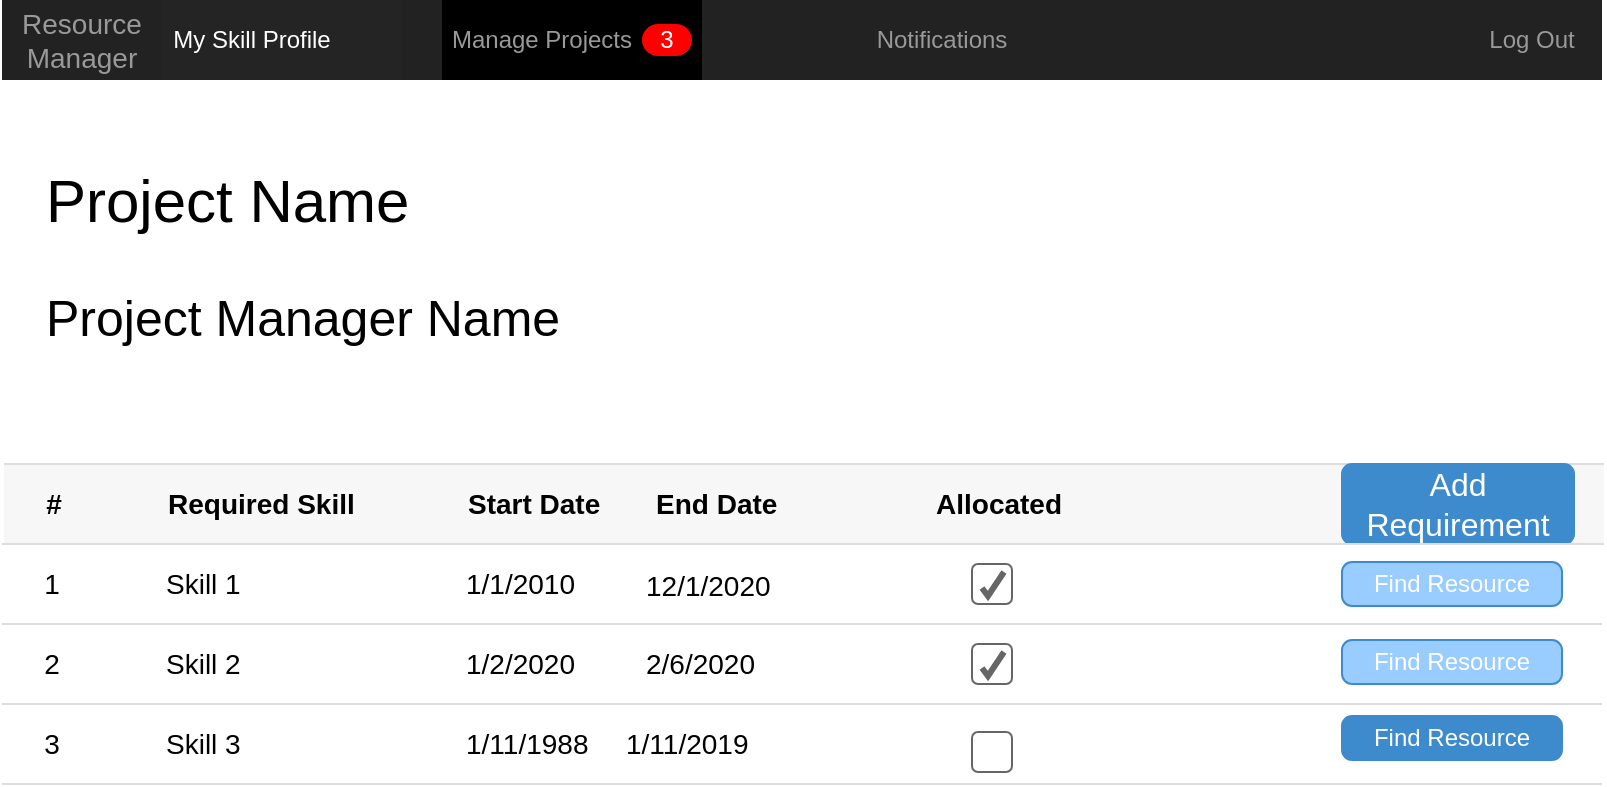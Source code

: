 <mxfile version="10.6.7" type="device"><diagram id="amXanv4LS15i2-RRXyNn" name="Page-1"><mxGraphModel dx="1170" dy="747" grid="1" gridSize="10" guides="1" tooltips="1" connect="1" arrows="1" fold="1" page="1" pageScale="1" pageWidth="850" pageHeight="1100" math="0" shadow="0"><root><mxCell id="0"/><mxCell id="1" parent="0"/><mxCell id="qFMc83wuXNLuEUmBTWD8-1" value="" style="html=1;shadow=0;dashed=0;shape=mxgraph.bootstrap.rect;fillColor=#222222;strokeColor=none;whiteSpace=wrap;" vertex="1" parent="1"><mxGeometry x="40" y="40" width="800" height="40" as="geometry"/></mxCell><mxCell id="qFMc83wuXNLuEUmBTWD8-2" value="Resource Manager" style="html=1;shadow=0;dashed=0;fillColor=none;strokeColor=none;shape=mxgraph.bootstrap.rect;fontColor=#999999;fontSize=14;whiteSpace=wrap;" vertex="1" parent="qFMc83wuXNLuEUmBTWD8-1"><mxGeometry width="80" height="40" as="geometry"/></mxCell><mxCell id="qFMc83wuXNLuEUmBTWD8-3" value="My Skill Profile" style="html=1;shadow=0;dashed=0;shape=mxgraph.bootstrap.rect;fillColor=#242424;strokeColor=none;fontColor=#ffffff;spacingRight=30;whiteSpace=wrap;" vertex="1" parent="qFMc83wuXNLuEUmBTWD8-1"><mxGeometry x="80" width="120" height="40" as="geometry"/></mxCell><mxCell id="qFMc83wuXNLuEUmBTWD8-5" value="Manage Projects" style="html=1;shadow=0;dashed=0;fillColor=#000000;strokeColor=none;shape=mxgraph.bootstrap.rect;fontColor=#999999;spacingRight=30;whiteSpace=wrap;" vertex="1" parent="qFMc83wuXNLuEUmBTWD8-1"><mxGeometry x="220" width="130" height="40" as="geometry"/></mxCell><mxCell id="qFMc83wuXNLuEUmBTWD8-6" value="3" style="html=1;shadow=0;dashed=0;shape=mxgraph.bootstrap.rrect;rSize=8;fillColor=#ff0000;strokeColor=none;fontColor=#ffffff;whiteSpace=wrap;" vertex="1" parent="qFMc83wuXNLuEUmBTWD8-5"><mxGeometry x="1" y="0.5" width="25" height="16" relative="1" as="geometry"><mxPoint x="-30" y="-8" as="offset"/></mxGeometry></mxCell><mxCell id="qFMc83wuXNLuEUmBTWD8-8" value="Notifications" style="html=1;shadow=0;dashed=0;fillColor=none;strokeColor=none;shape=mxgraph.bootstrap.rect;fontColor=#999999;whiteSpace=wrap;" vertex="1" parent="qFMc83wuXNLuEUmBTWD8-1"><mxGeometry x="435" width="70" height="40" as="geometry"/></mxCell><mxCell id="qFMc83wuXNLuEUmBTWD8-10" value="Log Out" style="html=1;shadow=0;dashed=0;fillColor=none;strokeColor=none;shape=mxgraph.bootstrap.rect;fontColor=#999999;whiteSpace=wrap;" vertex="1" parent="qFMc83wuXNLuEUmBTWD8-1"><mxGeometry x="730" width="70" height="40" as="geometry"/></mxCell><mxCell id="qFMc83wuXNLuEUmBTWD8-22" value="Project Name" style="html=1;shadow=0;dashed=0;shape=mxgraph.bootstrap.rect;strokeColor=none;fillColor=none;fontSize=30;align=left;spacingLeft=10;" vertex="1" parent="1"><mxGeometry x="50" y="120" width="370" height="40" as="geometry"/></mxCell><mxCell id="qFMc83wuXNLuEUmBTWD8-23" value="Project Manager Name" style="html=1;shadow=0;dashed=0;shape=mxgraph.bootstrap.rect;strokeColor=none;fillColor=none;fontSize=25;align=left;spacingLeft=10;" vertex="1" parent="1"><mxGeometry x="50" y="180" width="250" height="35" as="geometry"/></mxCell><mxCell id="qFMc83wuXNLuEUmBTWD8-40" value="" style="html=1;shadow=0;dashed=0;shape=partialRectangle;top=0;bottom=0;right=0;left=0;strokeColor=#dddddd;fillColor=#ffffff;" vertex="1" parent="1"><mxGeometry x="40" y="272" width="800" height="160" as="geometry"/></mxCell><mxCell id="qFMc83wuXNLuEUmBTWD8-41" value="" style="html=1;shadow=0;dashed=0;shape=mxgraph.bootstrap.horLines;strokeColor=inherit;fillColor=#000000;fillOpacity=3;resizeWidth=1;" vertex="1" parent="qFMc83wuXNLuEUmBTWD8-40"><mxGeometry width="800" height="40" relative="1" as="geometry"><mxPoint x="1" as="offset"/></mxGeometry></mxCell><mxCell id="qFMc83wuXNLuEUmBTWD8-42" value="#" style="html=1;shadow=0;dashed=0;shape=mxgraph.bootstrap.rect;strokeColor=none;fillColor=none;fontSize=14;fontStyle=1;whiteSpace=wrap;resizeHeight=1;" vertex="1" parent="qFMc83wuXNLuEUmBTWD8-41"><mxGeometry width="50" height="40" relative="1" as="geometry"/></mxCell><mxCell id="qFMc83wuXNLuEUmBTWD8-43" value="Required Skill" style="html=1;shadow=0;dashed=0;shape=mxgraph.bootstrap.rect;strokeColor=none;fillColor=none;fontSize=14;fontStyle=1;align=left;whiteSpace=wrap;resizeHeight=1;" vertex="1" parent="qFMc83wuXNLuEUmBTWD8-41"><mxGeometry width="150" height="40" relative="1" as="geometry"><mxPoint x="80" as="offset"/></mxGeometry></mxCell><mxCell id="qFMc83wuXNLuEUmBTWD8-44" value="Start Date" style="html=1;shadow=0;dashed=0;shape=mxgraph.bootstrap.rect;strokeColor=none;fillColor=none;fontSize=14;fontStyle=1;align=left;whiteSpace=wrap;resizeHeight=1;" vertex="1" parent="qFMc83wuXNLuEUmBTWD8-41"><mxGeometry width="150" height="40" relative="1" as="geometry"><mxPoint x="230" as="offset"/></mxGeometry></mxCell><mxCell id="qFMc83wuXNLuEUmBTWD8-45" value="End Date" style="html=1;shadow=0;dashed=0;shape=mxgraph.bootstrap.rect;strokeColor=none;fillColor=none;fontSize=14;fontStyle=1;align=left;whiteSpace=wrap;resizeHeight=1;" vertex="1" parent="qFMc83wuXNLuEUmBTWD8-41"><mxGeometry width="150" height="40" relative="1" as="geometry"><mxPoint x="324" as="offset"/></mxGeometry></mxCell><mxCell id="qFMc83wuXNLuEUmBTWD8-69" value="Add Requirement" style="html=1;shadow=0;dashed=0;shape=mxgraph.bootstrap.rrect;rSize=5;fillColor=#3D8BCD;align=center;strokeColor=#3D8BCD;fontColor=#ffffff;fontSize=16;whiteSpace=wrap;" vertex="1" parent="qFMc83wuXNLuEUmBTWD8-41"><mxGeometry x="669" width="116" height="40" as="geometry"/></mxCell><mxCell id="qFMc83wuXNLuEUmBTWD8-86" value="Allocated&lt;br&gt;" style="html=1;shadow=0;dashed=0;shape=mxgraph.bootstrap.rect;strokeColor=none;fillColor=none;fontSize=14;fontStyle=1;align=left;whiteSpace=wrap;resizeHeight=1;" vertex="1" parent="qFMc83wuXNLuEUmBTWD8-41"><mxGeometry x="384" width="150" height="40" as="geometry"><mxPoint x="80" as="offset"/></mxGeometry></mxCell><mxCell id="qFMc83wuXNLuEUmBTWD8-48" value="" style="strokeColor=inherit;fillColor=inherit;gradientColor=inherit;html=1;shadow=0;dashed=0;shape=mxgraph.bootstrap.horLines;resizeWidth=1;" vertex="1" parent="qFMc83wuXNLuEUmBTWD8-40"><mxGeometry width="800" height="40" relative="1" as="geometry"><mxPoint y="40" as="offset"/></mxGeometry></mxCell><mxCell id="qFMc83wuXNLuEUmBTWD8-49" value="1" style="html=1;shadow=0;dashed=0;shape=mxgraph.bootstrap.rect;strokeColor=none;fillColor=none;fontSize=14;whiteSpace=wrap;resizeHeight=1;" vertex="1" parent="qFMc83wuXNLuEUmBTWD8-48"><mxGeometry width="50" height="40" relative="1" as="geometry"/></mxCell><mxCell id="qFMc83wuXNLuEUmBTWD8-50" value="Skill 1" style="html=1;shadow=0;dashed=0;shape=mxgraph.bootstrap.rect;strokeColor=none;fillColor=none;fontSize=14;align=left;whiteSpace=wrap;resizeHeight=1;" vertex="1" parent="qFMc83wuXNLuEUmBTWD8-48"><mxGeometry width="150" height="40" relative="1" as="geometry"><mxPoint x="80" as="offset"/></mxGeometry></mxCell><mxCell id="qFMc83wuXNLuEUmBTWD8-51" value="1/1/2010" style="html=1;shadow=0;dashed=0;shape=mxgraph.bootstrap.rect;strokeColor=none;fillColor=none;fontSize=14;align=left;whiteSpace=wrap;resizeHeight=1;" vertex="1" parent="qFMc83wuXNLuEUmBTWD8-48"><mxGeometry width="150" height="40" relative="1" as="geometry"><mxPoint x="230" as="offset"/></mxGeometry></mxCell><mxCell id="qFMc83wuXNLuEUmBTWD8-85" value="12/1/2020" style="html=1;shadow=0;dashed=0;shape=mxgraph.bootstrap.rect;strokeColor=none;fillColor=none;fontSize=14;align=left;whiteSpace=wrap;resizeHeight=1;" vertex="1" parent="qFMc83wuXNLuEUmBTWD8-48"><mxGeometry width="150" height="40" relative="1" as="geometry"><mxPoint x="320" y="1" as="offset"/></mxGeometry></mxCell><mxCell id="qFMc83wuXNLuEUmBTWD8-118" value="" style="html=1;shadow=0;dashed=0;shape=mxgraph.bootstrap.checkbox;fillColor=#ffffff;strokeColor=#666666;" vertex="1" parent="qFMc83wuXNLuEUmBTWD8-48"><mxGeometry x="485" y="10" width="20" height="20" as="geometry"><mxPoint x="560" y="-10" as="offset"/></mxGeometry></mxCell><mxCell id="qFMc83wuXNLuEUmBTWD8-121" value="Find Resource" style="html=1;shadow=0;dashed=0;shape=mxgraph.bootstrap.rrect;rSize=5;fillColor=#99CCFF;align=center;strokeColor=#3D8BCD;fontColor=#ffffff;fontSize=12;whiteSpace=wrap;" vertex="1" parent="qFMc83wuXNLuEUmBTWD8-48"><mxGeometry x="670" y="9" width="110" height="22" as="geometry"/></mxCell><mxCell id="qFMc83wuXNLuEUmBTWD8-55" value="" style="strokeColor=inherit;fillColor=inherit;gradientColor=inherit;html=1;shadow=0;dashed=0;shape=mxgraph.bootstrap.horLines;resizeWidth=1;" vertex="1" parent="qFMc83wuXNLuEUmBTWD8-40"><mxGeometry width="800" height="40" relative="1" as="geometry"><mxPoint y="80" as="offset"/></mxGeometry></mxCell><mxCell id="qFMc83wuXNLuEUmBTWD8-56" value="2" style="html=1;shadow=0;dashed=0;shape=mxgraph.bootstrap.rect;strokeColor=none;fillColor=none;fontSize=14;whiteSpace=wrap;resizeHeight=1;" vertex="1" parent="qFMc83wuXNLuEUmBTWD8-55"><mxGeometry width="50" height="40" relative="1" as="geometry"/></mxCell><mxCell id="qFMc83wuXNLuEUmBTWD8-57" value="Skill 2" style="html=1;shadow=0;dashed=0;shape=mxgraph.bootstrap.rect;strokeColor=none;fillColor=none;fontSize=14;align=left;whiteSpace=wrap;resizeHeight=1;" vertex="1" parent="qFMc83wuXNLuEUmBTWD8-55"><mxGeometry width="150" height="40" relative="1" as="geometry"><mxPoint x="80" as="offset"/></mxGeometry></mxCell><mxCell id="qFMc83wuXNLuEUmBTWD8-58" value="1/2/2020" style="html=1;shadow=0;dashed=0;shape=mxgraph.bootstrap.rect;strokeColor=none;fillColor=none;fontSize=14;align=left;whiteSpace=wrap;resizeHeight=1;" vertex="1" parent="qFMc83wuXNLuEUmBTWD8-55"><mxGeometry width="150" height="40" relative="1" as="geometry"><mxPoint x="230" as="offset"/></mxGeometry></mxCell><mxCell id="qFMc83wuXNLuEUmBTWD8-59" value="2/6/2020" style="html=1;shadow=0;dashed=0;shape=mxgraph.bootstrap.rect;strokeColor=none;fillColor=none;fontSize=14;align=left;whiteSpace=wrap;resizeHeight=1;" vertex="1" parent="qFMc83wuXNLuEUmBTWD8-55"><mxGeometry width="150" height="40" relative="1" as="geometry"><mxPoint x="320" as="offset"/></mxGeometry></mxCell><mxCell id="qFMc83wuXNLuEUmBTWD8-79" value="Find Resource" style="html=1;shadow=0;dashed=0;shape=mxgraph.bootstrap.rrect;rSize=5;fillColor=#99CCFF;align=center;strokeColor=#3D8BCD;fontColor=#ffffff;fontSize=12;whiteSpace=wrap;" vertex="1" parent="qFMc83wuXNLuEUmBTWD8-55"><mxGeometry x="670" y="8" width="110" height="22" as="geometry"/></mxCell><mxCell id="qFMc83wuXNLuEUmBTWD8-119" value="" style="html=1;shadow=0;dashed=0;shape=mxgraph.bootstrap.checkbox;fillColor=#ffffff;strokeColor=#666666;" vertex="1" parent="qFMc83wuXNLuEUmBTWD8-55"><mxGeometry x="485" y="10" width="20" height="20" as="geometry"><mxPoint x="560" y="-10" as="offset"/></mxGeometry></mxCell><mxCell id="qFMc83wuXNLuEUmBTWD8-62" value="" style="strokeColor=inherit;fillColor=inherit;gradientColor=inherit;html=1;shadow=0;dashed=0;shape=mxgraph.bootstrap.horLines;resizeWidth=1;" vertex="1" parent="qFMc83wuXNLuEUmBTWD8-40"><mxGeometry width="800" height="40" relative="1" as="geometry"><mxPoint y="120" as="offset"/></mxGeometry></mxCell><mxCell id="qFMc83wuXNLuEUmBTWD8-63" value="3" style="html=1;shadow=0;dashed=0;shape=mxgraph.bootstrap.rect;strokeColor=none;fillColor=none;fontSize=14;whiteSpace=wrap;resizeHeight=1;" vertex="1" parent="qFMc83wuXNLuEUmBTWD8-62"><mxGeometry width="50" height="40" relative="1" as="geometry"/></mxCell><mxCell id="qFMc83wuXNLuEUmBTWD8-64" value="Skill 3" style="html=1;shadow=0;dashed=0;shape=mxgraph.bootstrap.rect;strokeColor=none;fillColor=none;fontSize=14;align=left;whiteSpace=wrap;resizeHeight=1;" vertex="1" parent="qFMc83wuXNLuEUmBTWD8-62"><mxGeometry width="150" height="40" relative="1" as="geometry"><mxPoint x="80" as="offset"/></mxGeometry></mxCell><mxCell id="qFMc83wuXNLuEUmBTWD8-65" value="1/11/1988" style="html=1;shadow=0;dashed=0;shape=mxgraph.bootstrap.rect;strokeColor=none;fillColor=none;fontSize=14;align=left;whiteSpace=wrap;resizeHeight=1;" vertex="1" parent="qFMc83wuXNLuEUmBTWD8-62"><mxGeometry width="150" height="40" relative="1" as="geometry"><mxPoint x="230" as="offset"/></mxGeometry></mxCell><mxCell id="qFMc83wuXNLuEUmBTWD8-66" value="1/11/2019" style="html=1;shadow=0;dashed=0;shape=mxgraph.bootstrap.rect;strokeColor=none;fillColor=none;fontSize=14;align=left;whiteSpace=wrap;resizeHeight=1;" vertex="1" parent="qFMc83wuXNLuEUmBTWD8-62"><mxGeometry width="150" height="40" relative="1" as="geometry"><mxPoint x="310" as="offset"/></mxGeometry></mxCell><mxCell id="qFMc83wuXNLuEUmBTWD8-80" value="Find Resource" style="html=1;shadow=0;dashed=0;shape=mxgraph.bootstrap.rrect;rSize=5;fillColor=#3D8BCD;align=center;strokeColor=#3D8BCD;fontColor=#ffffff;fontSize=12;whiteSpace=wrap;" vertex="1" parent="qFMc83wuXNLuEUmBTWD8-62"><mxGeometry x="670" y="6" width="110" height="22" as="geometry"/></mxCell><mxCell id="qFMc83wuXNLuEUmBTWD8-120" value="" style="html=1;shadow=0;dashed=0;shape=mxgraph.bootstrap.rrect;rSize=3;fillColor=#ffffff;strokeColor=#666666;" vertex="1" parent="qFMc83wuXNLuEUmBTWD8-62"><mxGeometry x="485" y="14" width="20" height="20" as="geometry"><mxPoint x="560" y="-10" as="offset"/></mxGeometry></mxCell></root></mxGraphModel></diagram></mxfile>
